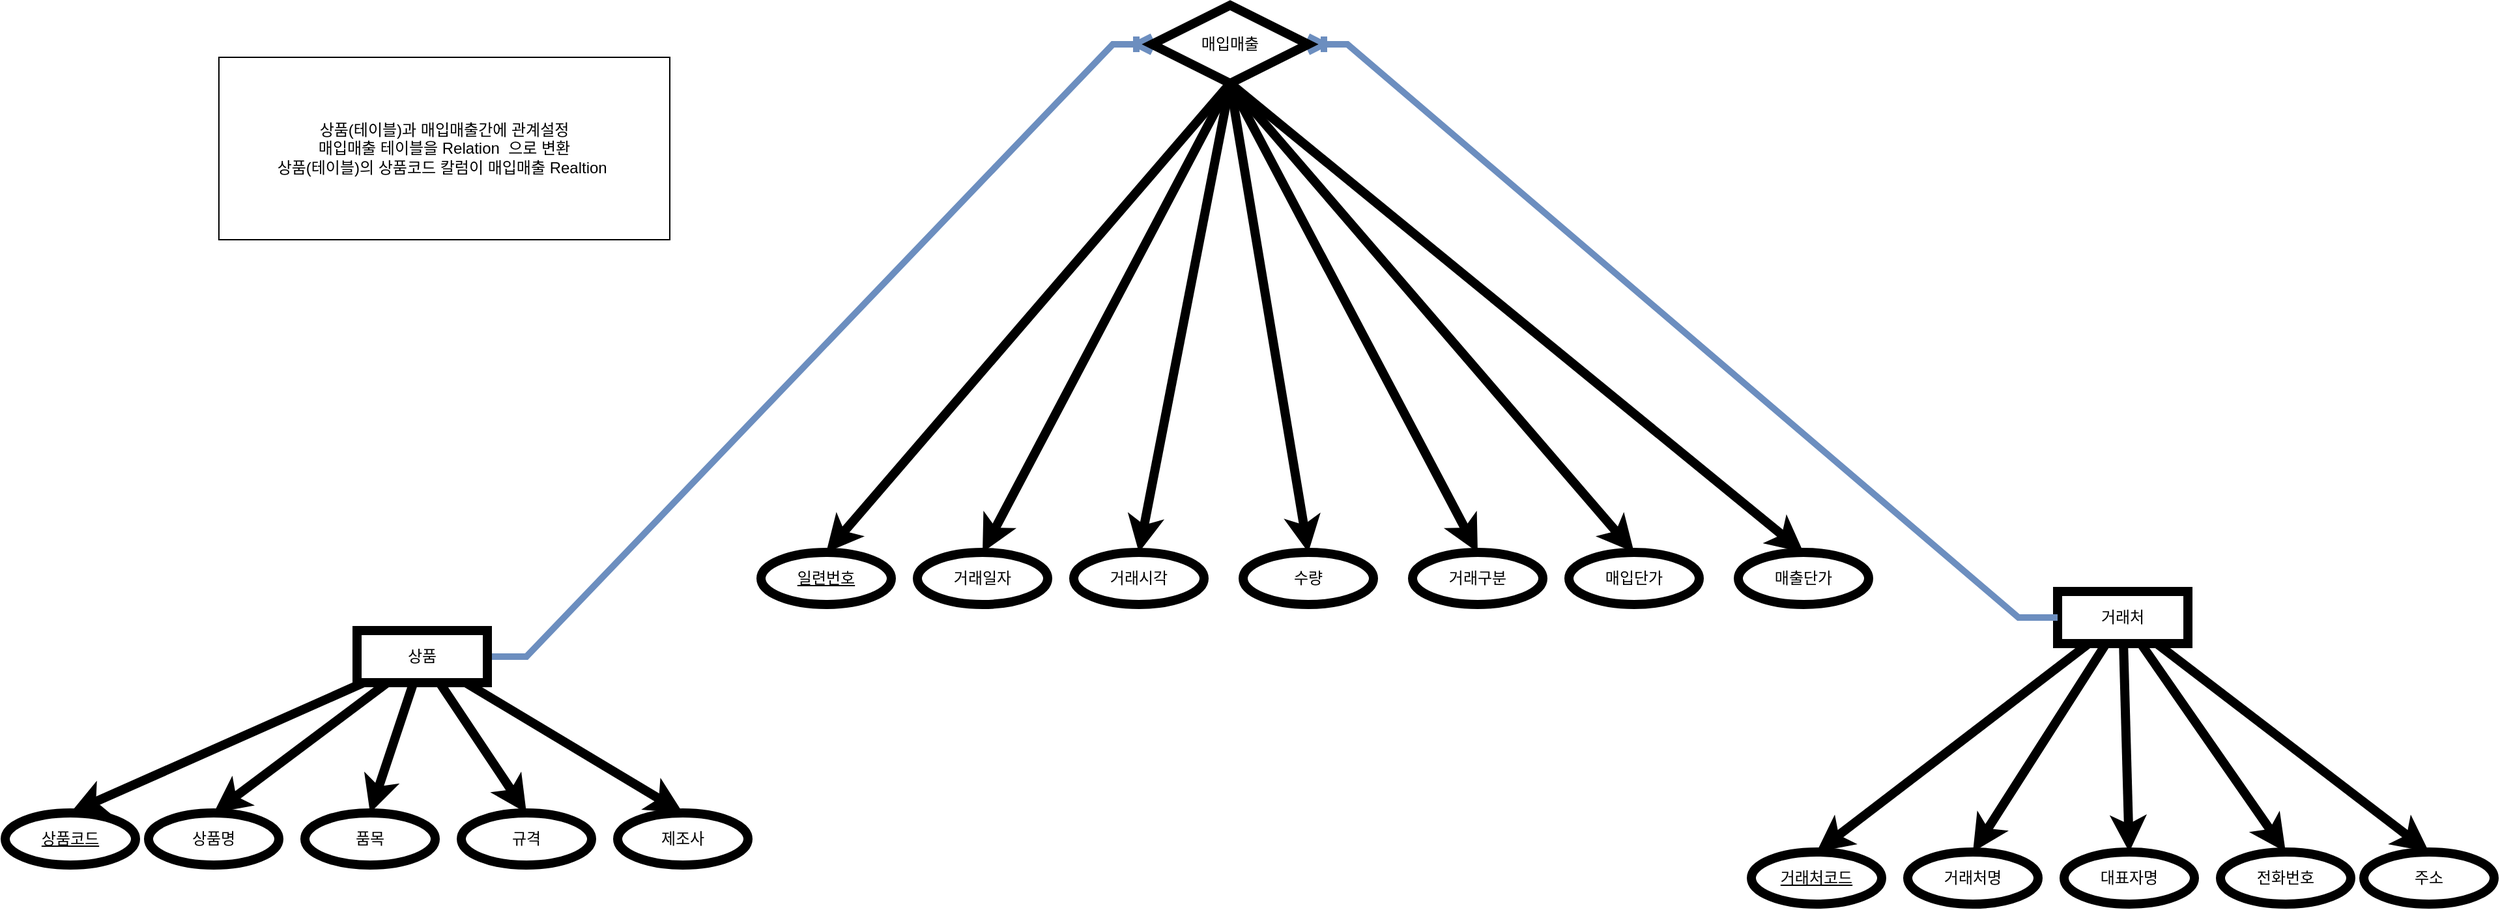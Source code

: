 <mxfile version="23.0.2" type="device">
  <diagram name="페이지-1" id="jJAP2vaJT9hAbEgF2L_V">
    <mxGraphModel dx="736" dy="1743" grid="1" gridSize="10" guides="1" tooltips="1" connect="1" arrows="1" fold="1" page="1" pageScale="1" pageWidth="827" pageHeight="1169" math="0" shadow="0">
      <root>
        <mxCell id="0" />
        <mxCell id="1" parent="0" />
        <mxCell id="Zr3gfURQ-zEM2LgDgkra-18" value="" style="edgeStyle=entityRelationEdgeStyle;fontSize=12;html=1;endArrow=ERoneToMany;rounded=0;fontFamily=Helvetica;fontColor=default;fillColor=#dae8fc;strokeColor=#6c8ebf;strokeWidth=5;entryX=0;entryY=0.5;entryDx=0;entryDy=0;exitX=1;exitY=0.5;exitDx=0;exitDy=0;" edge="1" parent="1" source="Zr3gfURQ-zEM2LgDgkra-2" target="Zr3gfURQ-zEM2LgDgkra-26">
          <mxGeometry width="100" height="100" relative="1" as="geometry">
            <mxPoint x="330" y="-90" as="sourcePoint" />
            <mxPoint x="770" y="-10" as="targetPoint" />
            <Array as="points">
              <mxPoint x="480" y="-110" />
              <mxPoint x="530" y="-180" />
              <mxPoint x="550" y="-140" />
              <mxPoint x="490" y="-90" />
              <mxPoint x="730" y="250" />
            </Array>
          </mxGeometry>
        </mxCell>
        <mxCell id="Zr3gfURQ-zEM2LgDgkra-30" value="상품(테이블)과 매입매출간에 관계설정&lt;br&gt;매입매출 테이블을 Relation&amp;nbsp; 으로 변환&lt;br&gt;상품(테이블)의 상품코드 칼럼이 매입매출 Realtion&amp;nbsp;" style="whiteSpace=wrap;html=1;strokeColor=default;align=center;verticalAlign=middle;fontFamily=Helvetica;fontSize=12;fontColor=default;fillColor=default;" vertex="1" parent="1">
          <mxGeometry x="284" y="-330" width="346" height="140" as="geometry" />
        </mxCell>
        <mxCell id="Zr3gfURQ-zEM2LgDgkra-47" value="" style="group;strokeWidth=4;" vertex="1" connectable="0" parent="1">
          <mxGeometry x="1460" y="80" width="570" height="240" as="geometry" />
        </mxCell>
        <mxCell id="Zr3gfURQ-zEM2LgDgkra-52" value="" style="group" vertex="1" connectable="0" parent="Zr3gfURQ-zEM2LgDgkra-47">
          <mxGeometry width="570" height="240" as="geometry" />
        </mxCell>
        <mxCell id="Zr3gfURQ-zEM2LgDgkra-33" value="거래처" style="whiteSpace=wrap;html=1;align=center;strokeColor=default;verticalAlign=middle;fontFamily=Helvetica;fontSize=12;fontColor=default;fillColor=default;strokeWidth=7;" vertex="1" parent="Zr3gfURQ-zEM2LgDgkra-52">
          <mxGeometry x="235" width="100" height="40" as="geometry" />
        </mxCell>
        <mxCell id="Zr3gfURQ-zEM2LgDgkra-35" value="거래처코드" style="ellipse;whiteSpace=wrap;html=1;align=center;fontStyle=4;strokeColor=default;verticalAlign=middle;fontFamily=Helvetica;fontSize=12;fontColor=default;fillColor=default;strokeWidth=7;" vertex="1" parent="Zr3gfURQ-zEM2LgDgkra-52">
          <mxGeometry y="200" width="100" height="40" as="geometry" />
        </mxCell>
        <mxCell id="Zr3gfURQ-zEM2LgDgkra-40" style="rounded=0;orthogonalLoop=1;jettySize=auto;html=1;entryX=0.5;entryY=0;entryDx=0;entryDy=0;fontFamily=Helvetica;fontSize=12;fontColor=default;strokeWidth=7;" edge="1" parent="Zr3gfURQ-zEM2LgDgkra-52" source="Zr3gfURQ-zEM2LgDgkra-33" target="Zr3gfURQ-zEM2LgDgkra-35">
          <mxGeometry relative="1" as="geometry" />
        </mxCell>
        <mxCell id="Zr3gfURQ-zEM2LgDgkra-36" value="거래처명" style="ellipse;whiteSpace=wrap;html=1;align=center;strokeColor=default;verticalAlign=middle;fontFamily=Helvetica;fontSize=12;fontColor=default;fillColor=default;strokeWidth=7;" vertex="1" parent="Zr3gfURQ-zEM2LgDgkra-52">
          <mxGeometry x="120" y="200" width="100" height="40" as="geometry" />
        </mxCell>
        <mxCell id="Zr3gfURQ-zEM2LgDgkra-41" style="rounded=0;orthogonalLoop=1;jettySize=auto;html=1;entryX=0.5;entryY=0;entryDx=0;entryDy=0;fontFamily=Helvetica;fontSize=12;fontColor=default;strokeWidth=7;" edge="1" parent="Zr3gfURQ-zEM2LgDgkra-52" source="Zr3gfURQ-zEM2LgDgkra-33" target="Zr3gfURQ-zEM2LgDgkra-36">
          <mxGeometry relative="1" as="geometry" />
        </mxCell>
        <mxCell id="Zr3gfURQ-zEM2LgDgkra-37" value="대표자명" style="ellipse;whiteSpace=wrap;html=1;align=center;strokeColor=default;verticalAlign=middle;fontFamily=Helvetica;fontSize=12;fontColor=default;fillColor=default;strokeWidth=7;" vertex="1" parent="Zr3gfURQ-zEM2LgDgkra-52">
          <mxGeometry x="240" y="200" width="100" height="40" as="geometry" />
        </mxCell>
        <mxCell id="Zr3gfURQ-zEM2LgDgkra-42" style="rounded=0;orthogonalLoop=1;jettySize=auto;html=1;entryX=0.5;entryY=0;entryDx=0;entryDy=0;fontFamily=Helvetica;fontSize=12;fontColor=default;strokeWidth=7;" edge="1" parent="Zr3gfURQ-zEM2LgDgkra-52" source="Zr3gfURQ-zEM2LgDgkra-33" target="Zr3gfURQ-zEM2LgDgkra-37">
          <mxGeometry relative="1" as="geometry" />
        </mxCell>
        <mxCell id="Zr3gfURQ-zEM2LgDgkra-38" value="전화번호" style="ellipse;whiteSpace=wrap;html=1;align=center;strokeColor=default;verticalAlign=middle;fontFamily=Helvetica;fontSize=12;fontColor=default;fillColor=default;strokeWidth=7;" vertex="1" parent="Zr3gfURQ-zEM2LgDgkra-52">
          <mxGeometry x="360" y="200" width="100" height="40" as="geometry" />
        </mxCell>
        <mxCell id="Zr3gfURQ-zEM2LgDgkra-43" style="rounded=0;orthogonalLoop=1;jettySize=auto;html=1;entryX=0.5;entryY=0;entryDx=0;entryDy=0;fontFamily=Helvetica;fontSize=12;fontColor=default;strokeWidth=7;" edge="1" parent="Zr3gfURQ-zEM2LgDgkra-52" source="Zr3gfURQ-zEM2LgDgkra-33" target="Zr3gfURQ-zEM2LgDgkra-38">
          <mxGeometry relative="1" as="geometry" />
        </mxCell>
        <mxCell id="Zr3gfURQ-zEM2LgDgkra-39" value="주소" style="ellipse;whiteSpace=wrap;html=1;align=center;strokeColor=default;verticalAlign=middle;fontFamily=Helvetica;fontSize=12;fontColor=default;fillColor=default;strokeWidth=7;" vertex="1" parent="Zr3gfURQ-zEM2LgDgkra-52">
          <mxGeometry x="470" y="200" width="100" height="40" as="geometry" />
        </mxCell>
        <mxCell id="Zr3gfURQ-zEM2LgDgkra-44" style="rounded=0;orthogonalLoop=1;jettySize=auto;html=1;entryX=0.5;entryY=0;entryDx=0;entryDy=0;fontFamily=Helvetica;fontSize=12;fontColor=default;strokeWidth=7;" edge="1" parent="Zr3gfURQ-zEM2LgDgkra-52" source="Zr3gfURQ-zEM2LgDgkra-33" target="Zr3gfURQ-zEM2LgDgkra-39">
          <mxGeometry relative="1" as="geometry" />
        </mxCell>
        <mxCell id="Zr3gfURQ-zEM2LgDgkra-48" value="" style="edgeStyle=entityRelationEdgeStyle;fontSize=12;html=1;endArrow=ERoneToMany;rounded=0;fontFamily=Helvetica;fontColor=default;fillColor=#dae8fc;strokeColor=#6c8ebf;strokeWidth=5;entryX=1;entryY=0.5;entryDx=0;entryDy=0;exitX=0;exitY=0.5;exitDx=0;exitDy=0;" edge="1" parent="1" source="Zr3gfURQ-zEM2LgDgkra-33" target="Zr3gfURQ-zEM2LgDgkra-26">
          <mxGeometry width="100" height="100" relative="1" as="geometry">
            <mxPoint x="1210" y="-120" as="sourcePoint" />
            <mxPoint x="1770" y="-280" as="targetPoint" />
            <Array as="points">
              <mxPoint x="1380" y="-130" />
              <mxPoint x="1430" y="-200" />
              <mxPoint x="1450" y="-160" />
              <mxPoint x="1390" y="-110" />
              <mxPoint x="1630" y="230" />
            </Array>
          </mxGeometry>
        </mxCell>
        <mxCell id="Zr3gfURQ-zEM2LgDgkra-53" value="" style="group" vertex="1" connectable="0" parent="1">
          <mxGeometry x="120" y="110" width="570" height="180" as="geometry" />
        </mxCell>
        <mxCell id="Zr3gfURQ-zEM2LgDgkra-2" value="상품" style="whiteSpace=wrap;html=1;align=center;movable=1;resizable=1;rotatable=1;deletable=1;editable=1;locked=0;connectable=1;strokeWidth=7;" vertex="1" parent="Zr3gfURQ-zEM2LgDgkra-53">
          <mxGeometry x="270" width="100" height="40" as="geometry" />
        </mxCell>
        <mxCell id="Zr3gfURQ-zEM2LgDgkra-6" value="상품코드" style="ellipse;whiteSpace=wrap;html=1;align=center;fontStyle=4;movable=1;resizable=1;rotatable=1;deletable=1;editable=1;locked=0;connectable=1;strokeWidth=7;" vertex="1" parent="Zr3gfURQ-zEM2LgDgkra-53">
          <mxGeometry y="140" width="100" height="40" as="geometry" />
        </mxCell>
        <mxCell id="Zr3gfURQ-zEM2LgDgkra-11" style="rounded=0;orthogonalLoop=1;jettySize=auto;html=1;entryX=0.5;entryY=0;entryDx=0;entryDy=0;fontFamily=Helvetica;fontSize=12;fontColor=default;movable=1;resizable=1;rotatable=1;deletable=1;editable=1;locked=0;connectable=1;strokeWidth=7;" edge="1" parent="Zr3gfURQ-zEM2LgDgkra-53" source="Zr3gfURQ-zEM2LgDgkra-2" target="Zr3gfURQ-zEM2LgDgkra-6">
          <mxGeometry relative="1" as="geometry" />
        </mxCell>
        <mxCell id="Zr3gfURQ-zEM2LgDgkra-7" value="상품명" style="ellipse;whiteSpace=wrap;html=1;align=center;movable=1;resizable=1;rotatable=1;deletable=1;editable=1;locked=0;connectable=1;strokeWidth=7;" vertex="1" parent="Zr3gfURQ-zEM2LgDgkra-53">
          <mxGeometry x="110" y="140" width="100" height="40" as="geometry" />
        </mxCell>
        <mxCell id="Zr3gfURQ-zEM2LgDgkra-13" style="rounded=0;orthogonalLoop=1;jettySize=auto;html=1;entryX=0.5;entryY=0;entryDx=0;entryDy=0;fontFamily=Helvetica;fontSize=12;fontColor=default;movable=1;resizable=1;rotatable=1;deletable=1;editable=1;locked=0;connectable=1;strokeWidth=7;" edge="1" parent="Zr3gfURQ-zEM2LgDgkra-53" source="Zr3gfURQ-zEM2LgDgkra-2" target="Zr3gfURQ-zEM2LgDgkra-7">
          <mxGeometry relative="1" as="geometry" />
        </mxCell>
        <mxCell id="Zr3gfURQ-zEM2LgDgkra-8" value="품목" style="ellipse;whiteSpace=wrap;html=1;align=center;movable=1;resizable=1;rotatable=1;deletable=1;editable=1;locked=0;connectable=1;strokeWidth=7;" vertex="1" parent="Zr3gfURQ-zEM2LgDgkra-53">
          <mxGeometry x="230" y="140" width="100" height="40" as="geometry" />
        </mxCell>
        <mxCell id="Zr3gfURQ-zEM2LgDgkra-14" style="rounded=0;orthogonalLoop=1;jettySize=auto;html=1;entryX=0.5;entryY=0;entryDx=0;entryDy=0;fontFamily=Helvetica;fontSize=12;fontColor=default;movable=1;resizable=1;rotatable=1;deletable=1;editable=1;locked=0;connectable=1;strokeWidth=7;" edge="1" parent="Zr3gfURQ-zEM2LgDgkra-53" source="Zr3gfURQ-zEM2LgDgkra-2" target="Zr3gfURQ-zEM2LgDgkra-8">
          <mxGeometry relative="1" as="geometry" />
        </mxCell>
        <mxCell id="Zr3gfURQ-zEM2LgDgkra-9" value="규격" style="ellipse;whiteSpace=wrap;html=1;align=center;movable=1;resizable=1;rotatable=1;deletable=1;editable=1;locked=0;connectable=1;strokeWidth=7;" vertex="1" parent="Zr3gfURQ-zEM2LgDgkra-53">
          <mxGeometry x="350" y="140" width="100" height="40" as="geometry" />
        </mxCell>
        <mxCell id="Zr3gfURQ-zEM2LgDgkra-15" style="rounded=0;orthogonalLoop=1;jettySize=auto;html=1;entryX=0.5;entryY=0;entryDx=0;entryDy=0;fontFamily=Helvetica;fontSize=12;fontColor=default;movable=1;resizable=1;rotatable=1;deletable=1;editable=1;locked=0;connectable=1;strokeWidth=7;" edge="1" parent="Zr3gfURQ-zEM2LgDgkra-53" source="Zr3gfURQ-zEM2LgDgkra-2" target="Zr3gfURQ-zEM2LgDgkra-9">
          <mxGeometry relative="1" as="geometry" />
        </mxCell>
        <mxCell id="Zr3gfURQ-zEM2LgDgkra-10" value="제조사" style="ellipse;whiteSpace=wrap;html=1;align=center;movable=1;resizable=1;rotatable=1;deletable=1;editable=1;locked=0;connectable=1;strokeWidth=7;" vertex="1" parent="Zr3gfURQ-zEM2LgDgkra-53">
          <mxGeometry x="470" y="140" width="100" height="40" as="geometry" />
        </mxCell>
        <mxCell id="Zr3gfURQ-zEM2LgDgkra-16" style="rounded=0;orthogonalLoop=1;jettySize=auto;html=1;entryX=0.5;entryY=0;entryDx=0;entryDy=0;fontFamily=Helvetica;fontSize=12;fontColor=default;movable=1;resizable=1;rotatable=1;deletable=1;editable=1;locked=0;connectable=1;strokeWidth=7;" edge="1" parent="Zr3gfURQ-zEM2LgDgkra-53" source="Zr3gfURQ-zEM2LgDgkra-2" target="Zr3gfURQ-zEM2LgDgkra-10">
          <mxGeometry relative="1" as="geometry" />
        </mxCell>
        <mxCell id="Zr3gfURQ-zEM2LgDgkra-55" value="" style="group" vertex="1" connectable="0" parent="1">
          <mxGeometry x="700" y="-370" width="850" height="460" as="geometry" />
        </mxCell>
        <mxCell id="VZlokahXeo_kAphA8oAz-3" value="일련번호" style="ellipse;whiteSpace=wrap;html=1;align=center;fontStyle=4;strokeWidth=7;strokeColor=#000000;movable=1;resizable=1;rotatable=1;deletable=1;editable=1;locked=0;connectable=1;" parent="Zr3gfURQ-zEM2LgDgkra-55" vertex="1">
          <mxGeometry y="420" width="100" height="40" as="geometry" />
        </mxCell>
        <mxCell id="VZlokahXeo_kAphA8oAz-4" value="거래일자" style="ellipse;whiteSpace=wrap;html=1;align=center;strokeWidth=7;strokeColor=#000000;movable=1;resizable=1;rotatable=1;deletable=1;editable=1;locked=0;connectable=1;" parent="Zr3gfURQ-zEM2LgDgkra-55" vertex="1">
          <mxGeometry x="120" y="420" width="100" height="40" as="geometry" />
        </mxCell>
        <mxCell id="VZlokahXeo_kAphA8oAz-5" value="거래시각" style="ellipse;whiteSpace=wrap;html=1;align=center;strokeWidth=7;strokeColor=#000000;movable=1;resizable=1;rotatable=1;deletable=1;editable=1;locked=0;connectable=1;" parent="Zr3gfURQ-zEM2LgDgkra-55" vertex="1">
          <mxGeometry x="240" y="420" width="100" height="40" as="geometry" />
        </mxCell>
        <mxCell id="VZlokahXeo_kAphA8oAz-9" value="거래구분" style="ellipse;whiteSpace=wrap;html=1;align=center;strokeWidth=7;strokeColor=#000000;movable=1;resizable=1;rotatable=1;deletable=1;editable=1;locked=0;connectable=1;" parent="Zr3gfURQ-zEM2LgDgkra-55" vertex="1">
          <mxGeometry x="500" y="420" width="100" height="40" as="geometry" />
        </mxCell>
        <mxCell id="VZlokahXeo_kAphA8oAz-10" value="수량" style="ellipse;whiteSpace=wrap;html=1;align=center;strokeWidth=7;strokeColor=#000000;movable=1;resizable=1;rotatable=1;deletable=1;editable=1;locked=0;connectable=1;" parent="Zr3gfURQ-zEM2LgDgkra-55" vertex="1">
          <mxGeometry x="370" y="420" width="100" height="40" as="geometry" />
        </mxCell>
        <mxCell id="VZlokahXeo_kAphA8oAz-11" value="매입단가" style="ellipse;whiteSpace=wrap;html=1;align=center;strokeWidth=7;strokeColor=#000000;movable=1;resizable=1;rotatable=1;deletable=1;editable=1;locked=0;connectable=1;" parent="Zr3gfURQ-zEM2LgDgkra-55" vertex="1">
          <mxGeometry x="620" y="420" width="100" height="40" as="geometry" />
        </mxCell>
        <mxCell id="VZlokahXeo_kAphA8oAz-12" value="매출단가" style="ellipse;whiteSpace=wrap;html=1;align=center;strokeWidth=7;strokeColor=#000000;movable=1;resizable=1;rotatable=1;deletable=1;editable=1;locked=0;connectable=1;" parent="Zr3gfURQ-zEM2LgDgkra-55" vertex="1">
          <mxGeometry x="750" y="420" width="100" height="40" as="geometry" />
        </mxCell>
        <mxCell id="Zr3gfURQ-zEM2LgDgkra-26" value="매입매출" style="shape=rhombus;perimeter=rhombusPerimeter;whiteSpace=wrap;html=1;align=center;strokeColor=default;verticalAlign=middle;fontFamily=Helvetica;fontSize=12;fontColor=default;fillColor=default;movable=1;resizable=1;rotatable=1;deletable=1;editable=1;locked=0;connectable=1;strokeWidth=7;" vertex="1" parent="Zr3gfURQ-zEM2LgDgkra-55">
          <mxGeometry x="300" width="120" height="60" as="geometry" />
        </mxCell>
        <mxCell id="VZlokahXeo_kAphA8oAz-13" style="rounded=0;orthogonalLoop=1;jettySize=auto;html=1;strokeWidth=7;strokeColor=#000000;exitX=0.5;exitY=1;exitDx=0;exitDy=0;entryX=0.5;entryY=0;entryDx=0;entryDy=0;movable=1;resizable=1;rotatable=1;deletable=1;editable=1;locked=0;connectable=1;" parent="Zr3gfURQ-zEM2LgDgkra-55" source="Zr3gfURQ-zEM2LgDgkra-26" target="VZlokahXeo_kAphA8oAz-3" edge="1">
          <mxGeometry relative="1" as="geometry">
            <mxPoint x="300" y="307.045" as="sourcePoint" />
          </mxGeometry>
        </mxCell>
        <mxCell id="VZlokahXeo_kAphA8oAz-14" style="rounded=0;orthogonalLoop=1;jettySize=auto;html=1;entryX=0.5;entryY=0;entryDx=0;entryDy=0;strokeWidth=7;strokeColor=#000000;exitX=0.5;exitY=1;exitDx=0;exitDy=0;movable=1;resizable=1;rotatable=1;deletable=1;editable=1;locked=0;connectable=1;" parent="Zr3gfURQ-zEM2LgDgkra-55" source="Zr3gfURQ-zEM2LgDgkra-26" target="VZlokahXeo_kAphA8oAz-4" edge="1">
          <mxGeometry relative="1" as="geometry">
            <mxPoint x="300.769" y="310" as="sourcePoint" />
          </mxGeometry>
        </mxCell>
        <mxCell id="VZlokahXeo_kAphA8oAz-15" style="rounded=0;orthogonalLoop=1;jettySize=auto;html=1;entryX=0.5;entryY=0;entryDx=0;entryDy=0;strokeWidth=7;strokeColor=#000000;exitX=0.5;exitY=1;exitDx=0;exitDy=0;movable=1;resizable=1;rotatable=1;deletable=1;editable=1;locked=0;connectable=1;" parent="Zr3gfURQ-zEM2LgDgkra-55" source="Zr3gfURQ-zEM2LgDgkra-26" target="VZlokahXeo_kAphA8oAz-5" edge="1">
          <mxGeometry relative="1" as="geometry">
            <mxPoint x="319.231" y="310" as="sourcePoint" />
          </mxGeometry>
        </mxCell>
        <mxCell id="VZlokahXeo_kAphA8oAz-18" style="rounded=0;orthogonalLoop=1;jettySize=auto;html=1;entryX=0.5;entryY=0;entryDx=0;entryDy=0;strokeWidth=7;strokeColor=#000000;exitX=0.5;exitY=1;exitDx=0;exitDy=0;movable=1;resizable=1;rotatable=1;deletable=1;editable=1;locked=0;connectable=1;" parent="Zr3gfURQ-zEM2LgDgkra-55" source="Zr3gfURQ-zEM2LgDgkra-26" target="VZlokahXeo_kAphA8oAz-9" edge="1">
          <mxGeometry relative="1" as="geometry">
            <mxPoint x="393.077" y="310" as="sourcePoint" />
          </mxGeometry>
        </mxCell>
        <mxCell id="VZlokahXeo_kAphA8oAz-19" style="rounded=0;orthogonalLoop=1;jettySize=auto;html=1;entryX=0.5;entryY=0;entryDx=0;entryDy=0;strokeWidth=7;strokeColor=#000000;exitX=0.5;exitY=1;exitDx=0;exitDy=0;movable=1;resizable=1;rotatable=1;deletable=1;editable=1;locked=0;connectable=1;" parent="Zr3gfURQ-zEM2LgDgkra-55" source="Zr3gfURQ-zEM2LgDgkra-26" target="VZlokahXeo_kAphA8oAz-10" edge="1">
          <mxGeometry relative="1" as="geometry">
            <mxPoint x="374.615" y="310" as="sourcePoint" />
          </mxGeometry>
        </mxCell>
        <mxCell id="VZlokahXeo_kAphA8oAz-20" style="rounded=0;orthogonalLoop=1;jettySize=auto;html=1;entryX=0.5;entryY=0;entryDx=0;entryDy=0;strokeWidth=7;strokeColor=#000000;exitX=0.5;exitY=1;exitDx=0;exitDy=0;movable=1;resizable=1;rotatable=1;deletable=1;editable=1;locked=0;connectable=1;" parent="Zr3gfURQ-zEM2LgDgkra-55" source="Zr3gfURQ-zEM2LgDgkra-26" target="VZlokahXeo_kAphA8oAz-11" edge="1">
          <mxGeometry relative="1" as="geometry">
            <mxPoint x="400" y="306.25" as="sourcePoint" />
          </mxGeometry>
        </mxCell>
        <mxCell id="VZlokahXeo_kAphA8oAz-21" style="rounded=0;orthogonalLoop=1;jettySize=auto;html=1;entryX=0.5;entryY=0;entryDx=0;entryDy=0;strokeWidth=7;strokeColor=#000000;exitX=0.5;exitY=1;exitDx=0;exitDy=0;movable=1;resizable=1;rotatable=1;deletable=1;editable=1;locked=0;connectable=1;" parent="Zr3gfURQ-zEM2LgDgkra-55" source="Zr3gfURQ-zEM2LgDgkra-26" target="VZlokahXeo_kAphA8oAz-12" edge="1">
          <mxGeometry relative="1" as="geometry">
            <mxPoint x="400" y="302.5" as="sourcePoint" />
          </mxGeometry>
        </mxCell>
      </root>
    </mxGraphModel>
  </diagram>
</mxfile>

